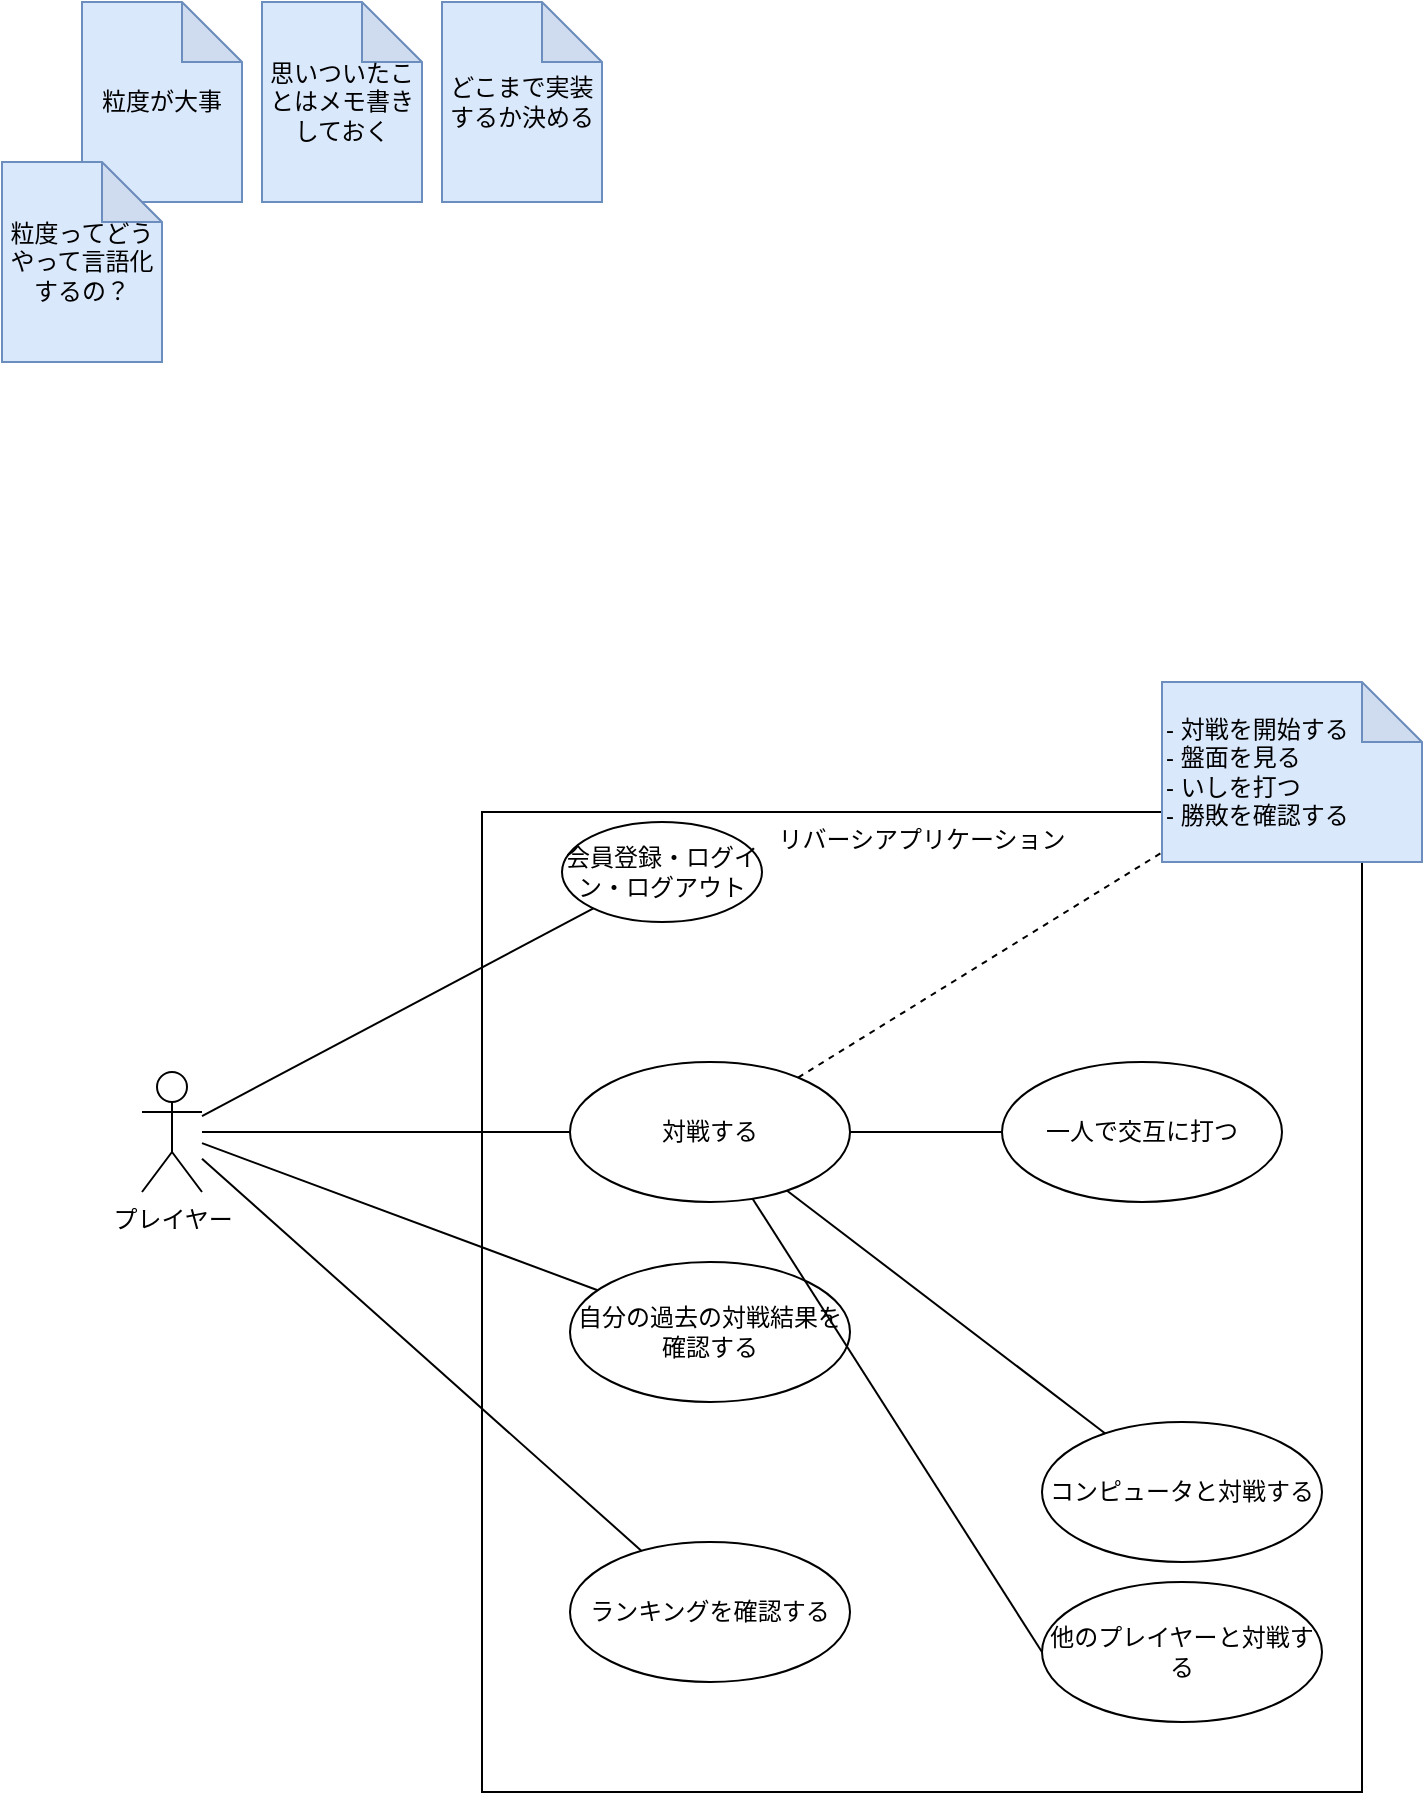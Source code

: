 <mxfile>
    <diagram id="gUzvwybEOisyNAxlf4O6" name="ページ1">
        <mxGraphModel dx="1639" dy="1101" grid="1" gridSize="10" guides="1" tooltips="1" connect="1" arrows="1" fold="1" page="1" pageScale="1" pageWidth="827" pageHeight="1169" math="0" shadow="0">
            <root>
                <mxCell id="0"/>
                <mxCell id="1" parent="0"/>
                <mxCell id="2" value="リバーシアプリケーション" style="rounded=0;whiteSpace=wrap;html=1;fillColor=none;verticalAlign=top;" parent="1" vertex="1">
                    <mxGeometry x="230" y="415" width="440" height="490" as="geometry"/>
                </mxCell>
                <mxCell id="3" value="粒度が大事" style="shape=note;whiteSpace=wrap;html=1;backgroundOutline=1;darkOpacity=0.05;fillColor=#dae8fc;strokeColor=#6c8ebf;" parent="1" vertex="1">
                    <mxGeometry x="30" y="10" width="80" height="100" as="geometry"/>
                </mxCell>
                <mxCell id="4" value="対戦する" style="ellipse;whiteSpace=wrap;html=1;fillColor=none;" parent="1" vertex="1">
                    <mxGeometry x="274" y="540" width="140" height="70" as="geometry"/>
                </mxCell>
                <mxCell id="7" value="プレイヤー" style="shape=umlActor;verticalLabelPosition=bottom;verticalAlign=top;html=1;fillColor=none;" parent="1" vertex="1">
                    <mxGeometry x="60" y="545" width="30" height="60" as="geometry"/>
                </mxCell>
                <mxCell id="8" value="思いついたことはメモ書きしておく" style="shape=note;whiteSpace=wrap;html=1;backgroundOutline=1;darkOpacity=0.05;fillColor=#dae8fc;strokeColor=#6c8ebf;" parent="1" vertex="1">
                    <mxGeometry x="120" y="10" width="80" height="100" as="geometry"/>
                </mxCell>
                <mxCell id="9" value="- 対戦を開始する&lt;br&gt;- 盤面を見る&lt;br&gt;- いしを打つ&lt;br&gt;&lt;div style=&quot;&quot;&gt;&lt;span style=&quot;background-color: initial;&quot;&gt;- 勝敗を確認する&lt;/span&gt;&lt;/div&gt;" style="shape=note;whiteSpace=wrap;html=1;backgroundOutline=1;darkOpacity=0.05;fillColor=#dae8fc;strokeColor=#6c8ebf;align=left;" parent="1" vertex="1">
                    <mxGeometry x="570" y="350" width="130" height="90" as="geometry"/>
                </mxCell>
                <mxCell id="10" value="どこまで実装するか決める" style="shape=note;whiteSpace=wrap;html=1;backgroundOutline=1;darkOpacity=0.05;fillColor=#dae8fc;strokeColor=#6c8ebf;" parent="1" vertex="1">
                    <mxGeometry x="210" y="10" width="80" height="100" as="geometry"/>
                </mxCell>
                <mxCell id="11" value="自分の過去の対戦結果を確認する" style="ellipse;whiteSpace=wrap;html=1;fillColor=none;" parent="1" vertex="1">
                    <mxGeometry x="274" y="640" width="140" height="70" as="geometry"/>
                </mxCell>
                <mxCell id="12" value="会員登録・ログイン・ログアウト" style="ellipse;whiteSpace=wrap;html=1;fillColor=none;" parent="1" vertex="1">
                    <mxGeometry x="270" y="420" width="100" height="50" as="geometry"/>
                </mxCell>
                <mxCell id="14" value="ランキングを確認する" style="ellipse;whiteSpace=wrap;html=1;fillColor=none;" parent="1" vertex="1">
                    <mxGeometry x="274" y="780" width="140" height="70" as="geometry"/>
                </mxCell>
                <mxCell id="15" value="一人で交互に打つ" style="ellipse;whiteSpace=wrap;html=1;fillColor=none;" parent="1" vertex="1">
                    <mxGeometry x="490" y="540" width="140" height="70" as="geometry"/>
                </mxCell>
                <mxCell id="16" value="コンピュータと対戦する" style="ellipse;whiteSpace=wrap;html=1;fillColor=none;" parent="1" vertex="1">
                    <mxGeometry x="510" y="720" width="140" height="70" as="geometry"/>
                </mxCell>
                <mxCell id="17" value="他のプレイヤーと対戦する" style="ellipse;whiteSpace=wrap;html=1;fillColor=none;" parent="1" vertex="1">
                    <mxGeometry x="510" y="800" width="140" height="70" as="geometry"/>
                </mxCell>
                <mxCell id="18" value="" style="endArrow=none;html=1;" parent="1" source="4" target="16" edge="1">
                    <mxGeometry relative="1" as="geometry">
                        <mxPoint x="290" y="605" as="sourcePoint"/>
                        <mxPoint x="450" y="605" as="targetPoint"/>
                    </mxGeometry>
                </mxCell>
                <mxCell id="21" value="" style="endArrow=none;html=1;entryX=0;entryY=0.5;entryDx=0;entryDy=0;" parent="1" source="4" target="17" edge="1">
                    <mxGeometry relative="1" as="geometry">
                        <mxPoint x="392.391" y="614.266" as="sourcePoint"/>
                        <mxPoint x="551.622" y="735.729" as="targetPoint"/>
                    </mxGeometry>
                </mxCell>
                <mxCell id="22" value="" style="endArrow=none;html=1;" parent="1" source="4" edge="1">
                    <mxGeometry relative="1" as="geometry">
                        <mxPoint x="392.391" y="614.266" as="sourcePoint"/>
                        <mxPoint x="490" y="575" as="targetPoint"/>
                    </mxGeometry>
                </mxCell>
                <mxCell id="23" value="" style="endArrow=none;html=1;" parent="1" source="7" target="4" edge="1">
                    <mxGeometry relative="1" as="geometry">
                        <mxPoint x="90.0" y="574.71" as="sourcePoint"/>
                        <mxPoint x="166" y="574.71" as="targetPoint"/>
                    </mxGeometry>
                </mxCell>
                <mxCell id="25" value="" style="endArrow=none;html=1;" parent="1" source="7" target="11" edge="1">
                    <mxGeometry relative="1" as="geometry">
                        <mxPoint x="100" y="585" as="sourcePoint"/>
                        <mxPoint x="284.0" y="585" as="targetPoint"/>
                    </mxGeometry>
                </mxCell>
                <mxCell id="26" value="" style="endArrow=none;html=1;" parent="1" source="7" target="14" edge="1">
                    <mxGeometry relative="1" as="geometry">
                        <mxPoint x="100" y="590.574" as="sourcePoint"/>
                        <mxPoint x="297.857" y="664.096" as="targetPoint"/>
                    </mxGeometry>
                </mxCell>
                <mxCell id="27" value="" style="endArrow=none;html=1;" parent="1" source="7" target="12" edge="1">
                    <mxGeometry relative="1" as="geometry">
                        <mxPoint x="90" y="580" as="sourcePoint"/>
                        <mxPoint x="319.82" y="794.456" as="targetPoint"/>
                    </mxGeometry>
                </mxCell>
                <mxCell id="28" value="" style="endArrow=none;html=1;dashed=1;" parent="1" source="4" target="9" edge="1">
                    <mxGeometry relative="1" as="geometry">
                        <mxPoint x="412.0" y="539.43" as="sourcePoint"/>
                        <mxPoint x="488" y="539.43" as="targetPoint"/>
                    </mxGeometry>
                </mxCell>
                <mxCell id="29" value="粒度ってどうやって言語化するの？" style="shape=note;whiteSpace=wrap;html=1;backgroundOutline=1;darkOpacity=0.05;fillColor=#dae8fc;strokeColor=#6c8ebf;" parent="1" vertex="1">
                    <mxGeometry x="-10" y="90" width="80" height="100" as="geometry"/>
                </mxCell>
            </root>
        </mxGraphModel>
    </diagram>
</mxfile>
